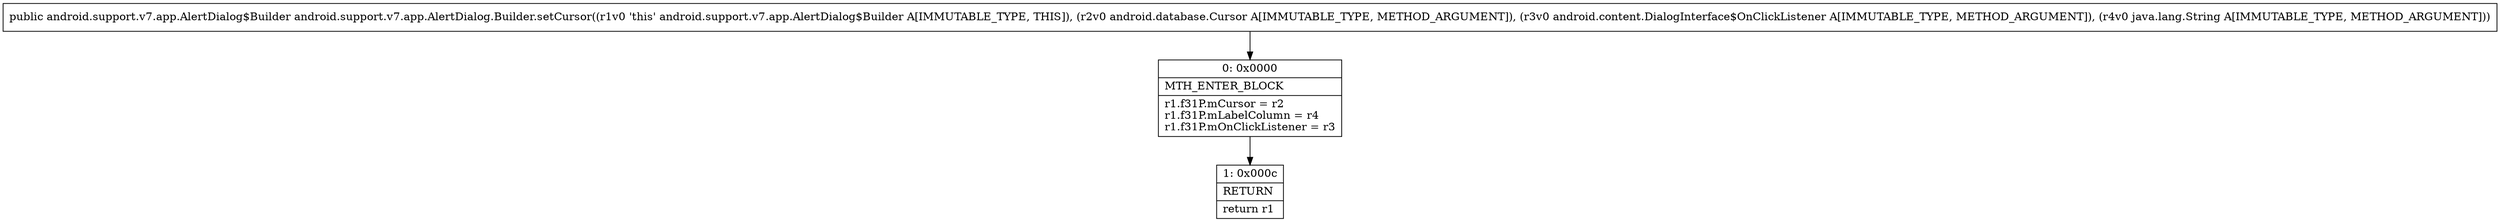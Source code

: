 digraph "CFG forandroid.support.v7.app.AlertDialog.Builder.setCursor(Landroid\/database\/Cursor;Landroid\/content\/DialogInterface$OnClickListener;Ljava\/lang\/String;)Landroid\/support\/v7\/app\/AlertDialog$Builder;" {
Node_0 [shape=record,label="{0\:\ 0x0000|MTH_ENTER_BLOCK\l|r1.f31P.mCursor = r2\lr1.f31P.mLabelColumn = r4\lr1.f31P.mOnClickListener = r3\l}"];
Node_1 [shape=record,label="{1\:\ 0x000c|RETURN\l|return r1\l}"];
MethodNode[shape=record,label="{public android.support.v7.app.AlertDialog$Builder android.support.v7.app.AlertDialog.Builder.setCursor((r1v0 'this' android.support.v7.app.AlertDialog$Builder A[IMMUTABLE_TYPE, THIS]), (r2v0 android.database.Cursor A[IMMUTABLE_TYPE, METHOD_ARGUMENT]), (r3v0 android.content.DialogInterface$OnClickListener A[IMMUTABLE_TYPE, METHOD_ARGUMENT]), (r4v0 java.lang.String A[IMMUTABLE_TYPE, METHOD_ARGUMENT])) }"];
MethodNode -> Node_0;
Node_0 -> Node_1;
}


